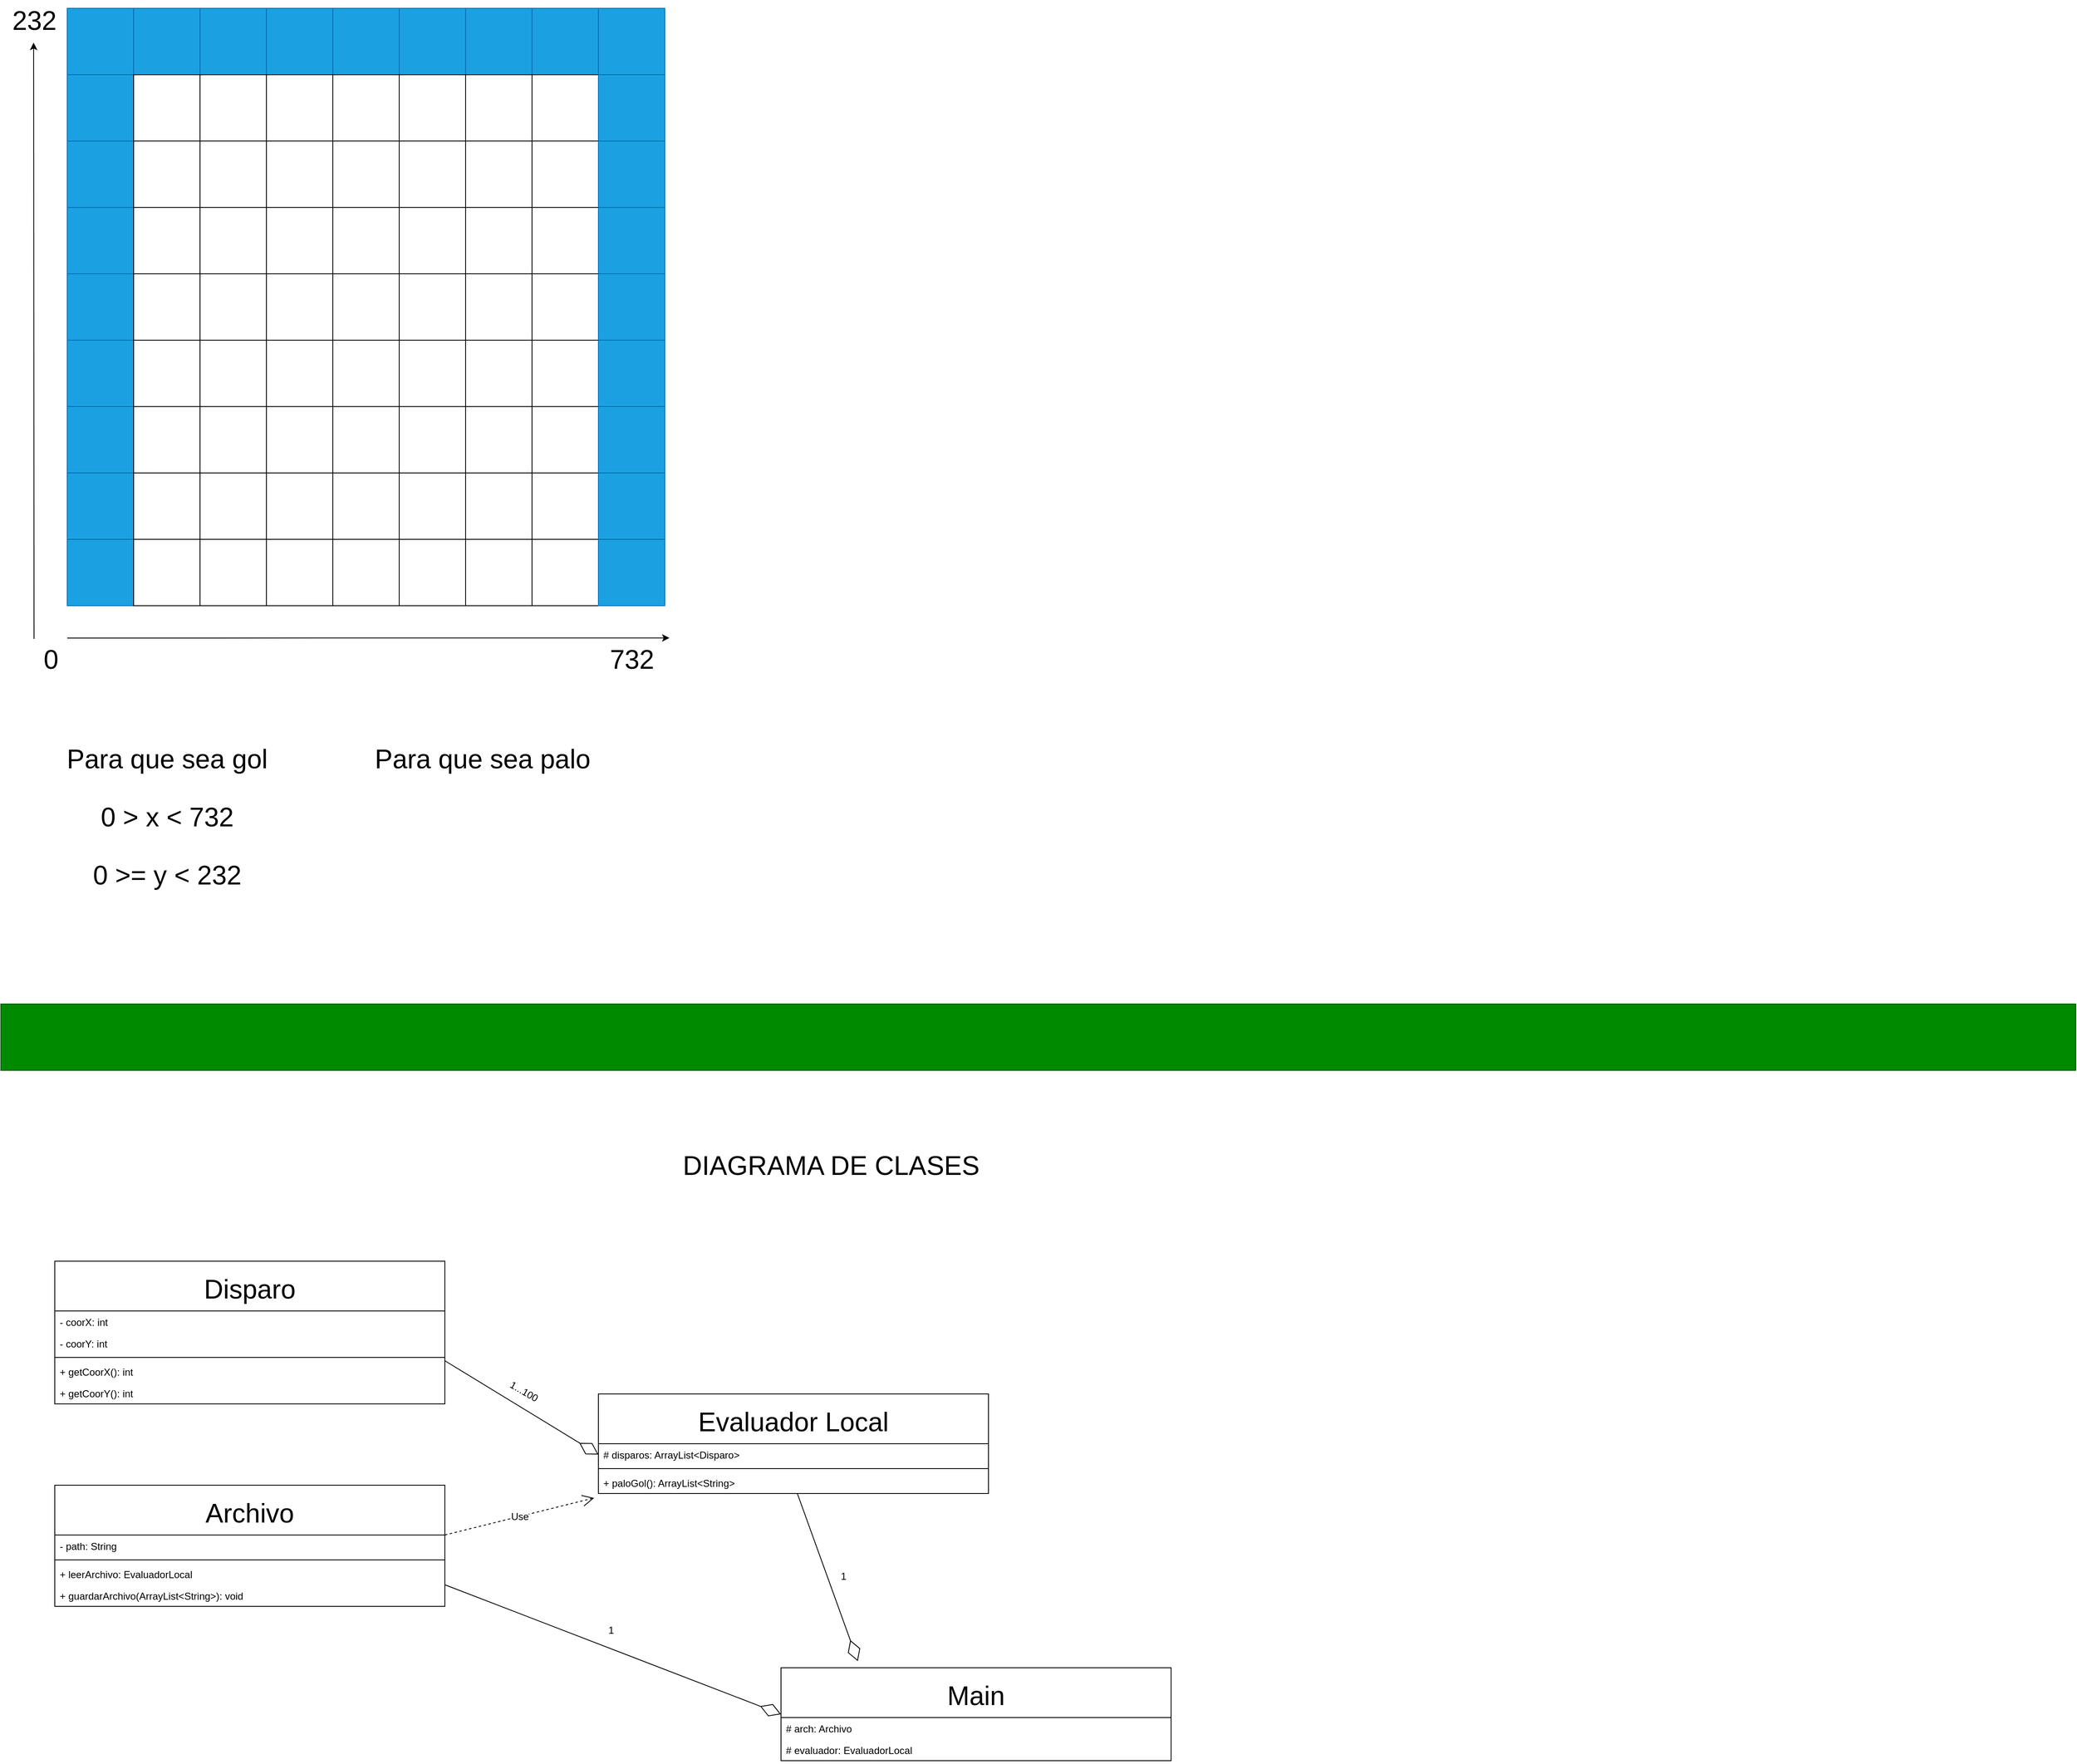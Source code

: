 <mxfile version="20.3.0" type="device"><diagram id="txeSFvCVHRjVFKFbOrUN" name="Page-1"><mxGraphModel dx="840" dy="1558" grid="1" gridSize="10" guides="1" tooltips="1" connect="1" arrows="1" fold="1" page="1" pageScale="1" pageWidth="4681" pageHeight="3300" math="0" shadow="0"><root><mxCell id="0"/><mxCell id="1" parent="0"/><mxCell id="jHwqBio6zc9p_e6RadGg-1" value="" style="whiteSpace=wrap;html=1;aspect=fixed;fillColor=#1ba1e2;fontColor=#ffffff;strokeColor=#006EAF;" vertex="1" parent="1"><mxGeometry x="80" y="160" width="80" height="80" as="geometry"/></mxCell><mxCell id="jHwqBio6zc9p_e6RadGg-2" value="" style="whiteSpace=wrap;html=1;aspect=fixed;fillColor=#1ba1e2;fontColor=#ffffff;strokeColor=#006EAF;" vertex="1" parent="1"><mxGeometry x="80" y="240" width="80" height="80" as="geometry"/></mxCell><mxCell id="jHwqBio6zc9p_e6RadGg-3" value="" style="whiteSpace=wrap;html=1;aspect=fixed;fillColor=#1ba1e2;fontColor=#ffffff;strokeColor=#006EAF;" vertex="1" parent="1"><mxGeometry x="80" y="320" width="80" height="80" as="geometry"/></mxCell><mxCell id="jHwqBio6zc9p_e6RadGg-4" value="" style="whiteSpace=wrap;html=1;aspect=fixed;fillColor=#1ba1e2;fontColor=#ffffff;strokeColor=#006EAF;" vertex="1" parent="1"><mxGeometry x="80" y="400" width="80" height="80" as="geometry"/></mxCell><mxCell id="jHwqBio6zc9p_e6RadGg-5" value="" style="whiteSpace=wrap;html=1;aspect=fixed;fillColor=#1ba1e2;fontColor=#ffffff;strokeColor=#006EAF;" vertex="1" parent="1"><mxGeometry x="80" y="560" width="80" height="80" as="geometry"/></mxCell><mxCell id="jHwqBio6zc9p_e6RadGg-6" value="" style="whiteSpace=wrap;html=1;aspect=fixed;fillColor=#1ba1e2;fontColor=#ffffff;strokeColor=#006EAF;" vertex="1" parent="1"><mxGeometry x="80" y="640" width="80" height="80" as="geometry"/></mxCell><mxCell id="jHwqBio6zc9p_e6RadGg-7" value="" style="whiteSpace=wrap;html=1;aspect=fixed;fillColor=#1ba1e2;fontColor=#ffffff;strokeColor=#006EAF;" vertex="1" parent="1"><mxGeometry x="80" y="720" width="80" height="80" as="geometry"/></mxCell><mxCell id="jHwqBio6zc9p_e6RadGg-8" value="" style="whiteSpace=wrap;html=1;aspect=fixed;fillColor=#1ba1e2;fontColor=#ffffff;strokeColor=#006EAF;" vertex="1" parent="1"><mxGeometry x="80" y="800" width="80" height="80" as="geometry"/></mxCell><mxCell id="jHwqBio6zc9p_e6RadGg-9" value="" style="whiteSpace=wrap;html=1;aspect=fixed;fillColor=#1ba1e2;fontColor=#ffffff;strokeColor=#006EAF;fontSize=32;" vertex="1" parent="1"><mxGeometry x="80" y="480" width="80" height="80" as="geometry"/></mxCell><mxCell id="jHwqBio6zc9p_e6RadGg-10" value="" style="whiteSpace=wrap;html=1;aspect=fixed;fillColor=#1ba1e2;fontColor=#ffffff;strokeColor=#006EAF;" vertex="1" parent="1"><mxGeometry x="160" y="160" width="80" height="80" as="geometry"/></mxCell><mxCell id="jHwqBio6zc9p_e6RadGg-11" value="" style="whiteSpace=wrap;html=1;aspect=fixed;" vertex="1" parent="1"><mxGeometry x="160" y="240" width="80" height="80" as="geometry"/></mxCell><mxCell id="jHwqBio6zc9p_e6RadGg-12" value="" style="whiteSpace=wrap;html=1;aspect=fixed;" vertex="1" parent="1"><mxGeometry x="160" y="320" width="80" height="80" as="geometry"/></mxCell><mxCell id="jHwqBio6zc9p_e6RadGg-13" value="" style="whiteSpace=wrap;html=1;aspect=fixed;" vertex="1" parent="1"><mxGeometry x="160" y="400" width="80" height="80" as="geometry"/></mxCell><mxCell id="jHwqBio6zc9p_e6RadGg-14" value="" style="whiteSpace=wrap;html=1;aspect=fixed;" vertex="1" parent="1"><mxGeometry x="160" y="560" width="80" height="80" as="geometry"/></mxCell><mxCell id="jHwqBio6zc9p_e6RadGg-15" value="" style="whiteSpace=wrap;html=1;aspect=fixed;" vertex="1" parent="1"><mxGeometry x="160" y="640" width="80" height="80" as="geometry"/></mxCell><mxCell id="jHwqBio6zc9p_e6RadGg-16" value="" style="whiteSpace=wrap;html=1;aspect=fixed;" vertex="1" parent="1"><mxGeometry x="160" y="720" width="80" height="80" as="geometry"/></mxCell><mxCell id="jHwqBio6zc9p_e6RadGg-17" value="" style="whiteSpace=wrap;html=1;aspect=fixed;" vertex="1" parent="1"><mxGeometry x="160" y="800" width="80" height="80" as="geometry"/></mxCell><mxCell id="jHwqBio6zc9p_e6RadGg-18" value="" style="whiteSpace=wrap;html=1;aspect=fixed;" vertex="1" parent="1"><mxGeometry x="160" y="480" width="80" height="80" as="geometry"/></mxCell><mxCell id="jHwqBio6zc9p_e6RadGg-19" value="" style="whiteSpace=wrap;html=1;aspect=fixed;fillColor=#1ba1e2;fontColor=#ffffff;strokeColor=#006EAF;" vertex="1" parent="1"><mxGeometry x="240" y="160" width="80" height="80" as="geometry"/></mxCell><mxCell id="jHwqBio6zc9p_e6RadGg-20" value="" style="whiteSpace=wrap;html=1;aspect=fixed;" vertex="1" parent="1"><mxGeometry x="240" y="240" width="80" height="80" as="geometry"/></mxCell><mxCell id="jHwqBio6zc9p_e6RadGg-21" value="" style="whiteSpace=wrap;html=1;aspect=fixed;" vertex="1" parent="1"><mxGeometry x="240" y="320" width="80" height="80" as="geometry"/></mxCell><mxCell id="jHwqBio6zc9p_e6RadGg-22" value="" style="whiteSpace=wrap;html=1;aspect=fixed;" vertex="1" parent="1"><mxGeometry x="240" y="400" width="80" height="80" as="geometry"/></mxCell><mxCell id="jHwqBio6zc9p_e6RadGg-23" value="" style="whiteSpace=wrap;html=1;aspect=fixed;" vertex="1" parent="1"><mxGeometry x="240" y="560" width="80" height="80" as="geometry"/></mxCell><mxCell id="jHwqBio6zc9p_e6RadGg-24" value="" style="whiteSpace=wrap;html=1;aspect=fixed;" vertex="1" parent="1"><mxGeometry x="240" y="640" width="80" height="80" as="geometry"/></mxCell><mxCell id="jHwqBio6zc9p_e6RadGg-25" value="" style="whiteSpace=wrap;html=1;aspect=fixed;" vertex="1" parent="1"><mxGeometry x="240" y="720" width="80" height="80" as="geometry"/></mxCell><mxCell id="jHwqBio6zc9p_e6RadGg-26" value="" style="whiteSpace=wrap;html=1;aspect=fixed;" vertex="1" parent="1"><mxGeometry x="240" y="800" width="80" height="80" as="geometry"/></mxCell><mxCell id="jHwqBio6zc9p_e6RadGg-27" value="" style="whiteSpace=wrap;html=1;aspect=fixed;" vertex="1" parent="1"><mxGeometry x="240" y="480" width="80" height="80" as="geometry"/></mxCell><mxCell id="jHwqBio6zc9p_e6RadGg-28" value="" style="whiteSpace=wrap;html=1;aspect=fixed;fillColor=#1ba1e2;fontColor=#ffffff;strokeColor=#006EAF;" vertex="1" parent="1"><mxGeometry x="320" y="160" width="80" height="80" as="geometry"/></mxCell><mxCell id="jHwqBio6zc9p_e6RadGg-29" value="" style="whiteSpace=wrap;html=1;aspect=fixed;" vertex="1" parent="1"><mxGeometry x="320" y="240" width="80" height="80" as="geometry"/></mxCell><mxCell id="jHwqBio6zc9p_e6RadGg-30" value="" style="whiteSpace=wrap;html=1;aspect=fixed;" vertex="1" parent="1"><mxGeometry x="320" y="320" width="80" height="80" as="geometry"/></mxCell><mxCell id="jHwqBio6zc9p_e6RadGg-31" value="" style="whiteSpace=wrap;html=1;aspect=fixed;" vertex="1" parent="1"><mxGeometry x="320" y="400" width="80" height="80" as="geometry"/></mxCell><mxCell id="jHwqBio6zc9p_e6RadGg-32" value="" style="whiteSpace=wrap;html=1;aspect=fixed;" vertex="1" parent="1"><mxGeometry x="320" y="560" width="80" height="80" as="geometry"/></mxCell><mxCell id="jHwqBio6zc9p_e6RadGg-33" value="" style="whiteSpace=wrap;html=1;aspect=fixed;" vertex="1" parent="1"><mxGeometry x="320" y="640" width="80" height="80" as="geometry"/></mxCell><mxCell id="jHwqBio6zc9p_e6RadGg-34" value="" style="whiteSpace=wrap;html=1;aspect=fixed;" vertex="1" parent="1"><mxGeometry x="320" y="720" width="80" height="80" as="geometry"/></mxCell><mxCell id="jHwqBio6zc9p_e6RadGg-35" value="" style="whiteSpace=wrap;html=1;aspect=fixed;" vertex="1" parent="1"><mxGeometry x="320" y="800" width="80" height="80" as="geometry"/></mxCell><mxCell id="jHwqBio6zc9p_e6RadGg-36" value="" style="whiteSpace=wrap;html=1;aspect=fixed;" vertex="1" parent="1"><mxGeometry x="320" y="480" width="80" height="80" as="geometry"/></mxCell><mxCell id="jHwqBio6zc9p_e6RadGg-37" value="" style="whiteSpace=wrap;html=1;aspect=fixed;fillColor=#1ba1e2;fontColor=#ffffff;strokeColor=#006EAF;" vertex="1" parent="1"><mxGeometry x="480" y="160" width="80" height="80" as="geometry"/></mxCell><mxCell id="jHwqBio6zc9p_e6RadGg-38" value="" style="whiteSpace=wrap;html=1;aspect=fixed;" vertex="1" parent="1"><mxGeometry x="480" y="240" width="80" height="80" as="geometry"/></mxCell><mxCell id="jHwqBio6zc9p_e6RadGg-39" value="" style="whiteSpace=wrap;html=1;aspect=fixed;" vertex="1" parent="1"><mxGeometry x="480" y="320" width="80" height="80" as="geometry"/></mxCell><mxCell id="jHwqBio6zc9p_e6RadGg-40" value="" style="whiteSpace=wrap;html=1;aspect=fixed;" vertex="1" parent="1"><mxGeometry x="480" y="400" width="80" height="80" as="geometry"/></mxCell><mxCell id="jHwqBio6zc9p_e6RadGg-41" value="" style="whiteSpace=wrap;html=1;aspect=fixed;" vertex="1" parent="1"><mxGeometry x="480" y="560" width="80" height="80" as="geometry"/></mxCell><mxCell id="jHwqBio6zc9p_e6RadGg-42" value="" style="whiteSpace=wrap;html=1;aspect=fixed;" vertex="1" parent="1"><mxGeometry x="480" y="640" width="80" height="80" as="geometry"/></mxCell><mxCell id="jHwqBio6zc9p_e6RadGg-43" value="" style="whiteSpace=wrap;html=1;aspect=fixed;" vertex="1" parent="1"><mxGeometry x="480" y="720" width="80" height="80" as="geometry"/></mxCell><mxCell id="jHwqBio6zc9p_e6RadGg-44" value="" style="whiteSpace=wrap;html=1;aspect=fixed;" vertex="1" parent="1"><mxGeometry x="480" y="800" width="80" height="80" as="geometry"/></mxCell><mxCell id="jHwqBio6zc9p_e6RadGg-45" value="" style="whiteSpace=wrap;html=1;aspect=fixed;" vertex="1" parent="1"><mxGeometry x="480" y="480" width="80" height="80" as="geometry"/></mxCell><mxCell id="jHwqBio6zc9p_e6RadGg-46" value="" style="whiteSpace=wrap;html=1;aspect=fixed;fillColor=#1ba1e2;fontColor=#ffffff;strokeColor=#006EAF;" vertex="1" parent="1"><mxGeometry x="560" y="160" width="80" height="80" as="geometry"/></mxCell><mxCell id="jHwqBio6zc9p_e6RadGg-47" value="" style="whiteSpace=wrap;html=1;aspect=fixed;" vertex="1" parent="1"><mxGeometry x="560" y="240" width="80" height="80" as="geometry"/></mxCell><mxCell id="jHwqBio6zc9p_e6RadGg-48" value="" style="whiteSpace=wrap;html=1;aspect=fixed;" vertex="1" parent="1"><mxGeometry x="560" y="320" width="80" height="80" as="geometry"/></mxCell><mxCell id="jHwqBio6zc9p_e6RadGg-49" value="" style="whiteSpace=wrap;html=1;aspect=fixed;" vertex="1" parent="1"><mxGeometry x="560" y="400" width="80" height="80" as="geometry"/></mxCell><mxCell id="jHwqBio6zc9p_e6RadGg-50" value="" style="whiteSpace=wrap;html=1;aspect=fixed;" vertex="1" parent="1"><mxGeometry x="560" y="560" width="80" height="80" as="geometry"/></mxCell><mxCell id="jHwqBio6zc9p_e6RadGg-51" value="" style="whiteSpace=wrap;html=1;aspect=fixed;" vertex="1" parent="1"><mxGeometry x="560" y="640" width="80" height="80" as="geometry"/></mxCell><mxCell id="jHwqBio6zc9p_e6RadGg-52" value="" style="whiteSpace=wrap;html=1;aspect=fixed;" vertex="1" parent="1"><mxGeometry x="560" y="720" width="80" height="80" as="geometry"/></mxCell><mxCell id="jHwqBio6zc9p_e6RadGg-53" value="" style="whiteSpace=wrap;html=1;aspect=fixed;" vertex="1" parent="1"><mxGeometry x="560" y="800" width="80" height="80" as="geometry"/></mxCell><mxCell id="jHwqBio6zc9p_e6RadGg-54" value="" style="whiteSpace=wrap;html=1;aspect=fixed;" vertex="1" parent="1"><mxGeometry x="560" y="480" width="80" height="80" as="geometry"/></mxCell><mxCell id="jHwqBio6zc9p_e6RadGg-55" value="" style="whiteSpace=wrap;html=1;aspect=fixed;fillColor=#1ba1e2;fontColor=#ffffff;strokeColor=#006EAF;" vertex="1" parent="1"><mxGeometry x="640" y="160" width="80" height="80" as="geometry"/></mxCell><mxCell id="jHwqBio6zc9p_e6RadGg-56" value="" style="whiteSpace=wrap;html=1;aspect=fixed;" vertex="1" parent="1"><mxGeometry x="640" y="240" width="80" height="80" as="geometry"/></mxCell><mxCell id="jHwqBio6zc9p_e6RadGg-57" value="" style="whiteSpace=wrap;html=1;aspect=fixed;" vertex="1" parent="1"><mxGeometry x="640" y="320" width="80" height="80" as="geometry"/></mxCell><mxCell id="jHwqBio6zc9p_e6RadGg-58" value="" style="whiteSpace=wrap;html=1;aspect=fixed;" vertex="1" parent="1"><mxGeometry x="640" y="400" width="80" height="80" as="geometry"/></mxCell><mxCell id="jHwqBio6zc9p_e6RadGg-59" value="" style="whiteSpace=wrap;html=1;aspect=fixed;" vertex="1" parent="1"><mxGeometry x="640" y="560" width="80" height="80" as="geometry"/></mxCell><mxCell id="jHwqBio6zc9p_e6RadGg-60" value="" style="whiteSpace=wrap;html=1;aspect=fixed;" vertex="1" parent="1"><mxGeometry x="640" y="640" width="80" height="80" as="geometry"/></mxCell><mxCell id="jHwqBio6zc9p_e6RadGg-61" value="" style="whiteSpace=wrap;html=1;aspect=fixed;" vertex="1" parent="1"><mxGeometry x="640" y="720" width="80" height="80" as="geometry"/></mxCell><mxCell id="jHwqBio6zc9p_e6RadGg-62" value="" style="whiteSpace=wrap;html=1;aspect=fixed;" vertex="1" parent="1"><mxGeometry x="640" y="800" width="80" height="80" as="geometry"/></mxCell><mxCell id="jHwqBio6zc9p_e6RadGg-63" value="" style="whiteSpace=wrap;html=1;aspect=fixed;" vertex="1" parent="1"><mxGeometry x="640" y="480" width="80" height="80" as="geometry"/></mxCell><mxCell id="jHwqBio6zc9p_e6RadGg-64" value="" style="whiteSpace=wrap;html=1;aspect=fixed;fillColor=#1ba1e2;fontColor=#ffffff;strokeColor=#006EAF;" vertex="1" parent="1"><mxGeometry x="720" y="160" width="80" height="80" as="geometry"/></mxCell><mxCell id="jHwqBio6zc9p_e6RadGg-65" value="" style="whiteSpace=wrap;html=1;aspect=fixed;fillColor=#1ba1e2;fontColor=#ffffff;strokeColor=#006EAF;" vertex="1" parent="1"><mxGeometry x="720" y="240" width="80" height="80" as="geometry"/></mxCell><mxCell id="jHwqBio6zc9p_e6RadGg-66" value="" style="whiteSpace=wrap;html=1;aspect=fixed;fillColor=#1ba1e2;fontColor=#ffffff;strokeColor=#006EAF;" vertex="1" parent="1"><mxGeometry x="720" y="320" width="80" height="80" as="geometry"/></mxCell><mxCell id="jHwqBio6zc9p_e6RadGg-67" value="" style="whiteSpace=wrap;html=1;aspect=fixed;fillColor=#1ba1e2;fontColor=#ffffff;strokeColor=#006EAF;" vertex="1" parent="1"><mxGeometry x="720" y="400" width="80" height="80" as="geometry"/></mxCell><mxCell id="jHwqBio6zc9p_e6RadGg-68" value="" style="whiteSpace=wrap;html=1;aspect=fixed;fillColor=#1ba1e2;fontColor=#ffffff;strokeColor=#006EAF;" vertex="1" parent="1"><mxGeometry x="720" y="560" width="80" height="80" as="geometry"/></mxCell><mxCell id="jHwqBio6zc9p_e6RadGg-69" value="" style="whiteSpace=wrap;html=1;aspect=fixed;fillColor=#1ba1e2;fontColor=#ffffff;strokeColor=#006EAF;" vertex="1" parent="1"><mxGeometry x="720" y="640" width="80" height="80" as="geometry"/></mxCell><mxCell id="jHwqBio6zc9p_e6RadGg-70" value="" style="whiteSpace=wrap;html=1;aspect=fixed;fillColor=#1ba1e2;fontColor=#ffffff;strokeColor=#006EAF;" vertex="1" parent="1"><mxGeometry x="720" y="720" width="80" height="80" as="geometry"/></mxCell><mxCell id="jHwqBio6zc9p_e6RadGg-71" value="" style="whiteSpace=wrap;html=1;aspect=fixed;fillColor=#1ba1e2;fontColor=#ffffff;strokeColor=#006EAF;" vertex="1" parent="1"><mxGeometry x="720" y="800" width="80" height="80" as="geometry"/></mxCell><mxCell id="jHwqBio6zc9p_e6RadGg-72" value="" style="whiteSpace=wrap;html=1;aspect=fixed;fillColor=#1ba1e2;fontColor=#ffffff;strokeColor=#006EAF;fontSize=32;" vertex="1" parent="1"><mxGeometry x="720" y="480" width="80" height="80" as="geometry"/></mxCell><mxCell id="jHwqBio6zc9p_e6RadGg-73" value="" style="whiteSpace=wrap;html=1;aspect=fixed;fillColor=#1ba1e2;fontColor=#ffffff;strokeColor=#006EAF;" vertex="1" parent="1"><mxGeometry x="400" y="160" width="80" height="80" as="geometry"/></mxCell><mxCell id="jHwqBio6zc9p_e6RadGg-74" value="" style="whiteSpace=wrap;html=1;aspect=fixed;" vertex="1" parent="1"><mxGeometry x="400" y="240" width="80" height="80" as="geometry"/></mxCell><mxCell id="jHwqBio6zc9p_e6RadGg-75" value="" style="whiteSpace=wrap;html=1;aspect=fixed;" vertex="1" parent="1"><mxGeometry x="400" y="320" width="80" height="80" as="geometry"/></mxCell><mxCell id="jHwqBio6zc9p_e6RadGg-76" value="" style="whiteSpace=wrap;html=1;aspect=fixed;" vertex="1" parent="1"><mxGeometry x="400" y="400" width="80" height="80" as="geometry"/></mxCell><mxCell id="jHwqBio6zc9p_e6RadGg-77" value="" style="whiteSpace=wrap;html=1;aspect=fixed;" vertex="1" parent="1"><mxGeometry x="400" y="560" width="80" height="80" as="geometry"/></mxCell><mxCell id="jHwqBio6zc9p_e6RadGg-78" value="" style="whiteSpace=wrap;html=1;aspect=fixed;" vertex="1" parent="1"><mxGeometry x="400" y="640" width="80" height="80" as="geometry"/></mxCell><mxCell id="jHwqBio6zc9p_e6RadGg-79" value="" style="whiteSpace=wrap;html=1;aspect=fixed;" vertex="1" parent="1"><mxGeometry x="400" y="720" width="80" height="80" as="geometry"/></mxCell><mxCell id="jHwqBio6zc9p_e6RadGg-80" value="" style="whiteSpace=wrap;html=1;aspect=fixed;" vertex="1" parent="1"><mxGeometry x="400" y="800" width="80" height="80" as="geometry"/></mxCell><mxCell id="jHwqBio6zc9p_e6RadGg-81" value="" style="whiteSpace=wrap;html=1;aspect=fixed;" vertex="1" parent="1"><mxGeometry x="400" y="480" width="80" height="80" as="geometry"/></mxCell><mxCell id="jHwqBio6zc9p_e6RadGg-82" value="232" style="text;html=1;align=center;verticalAlign=middle;resizable=0;points=[];autosize=1;strokeColor=none;fillColor=none;fontSize=32;" vertex="1" parent="1"><mxGeometry y="150" width="80" height="50" as="geometry"/></mxCell><mxCell id="jHwqBio6zc9p_e6RadGg-83" value="0" style="text;html=1;align=center;verticalAlign=middle;resizable=0;points=[];autosize=1;strokeColor=none;fillColor=none;fontSize=32;" vertex="1" parent="1"><mxGeometry x="40" y="920" width="40" height="50" as="geometry"/></mxCell><mxCell id="jHwqBio6zc9p_e6RadGg-84" value="732" style="text;html=1;align=center;verticalAlign=middle;resizable=0;points=[];autosize=1;strokeColor=none;fillColor=none;fontSize=32;" vertex="1" parent="1"><mxGeometry x="720" y="920" width="80" height="50" as="geometry"/></mxCell><mxCell id="jHwqBio6zc9p_e6RadGg-85" value="" style="endArrow=classic;html=1;rounded=0;fontSize=32;entryX=1.071;entryY=-0.023;entryDx=0;entryDy=0;entryPerimeter=0;" edge="1" parent="1" target="jHwqBio6zc9p_e6RadGg-84"><mxGeometry width="50" height="50" relative="1" as="geometry"><mxPoint x="80" y="919" as="sourcePoint"/><mxPoint x="590" y="160" as="targetPoint"/></mxGeometry></mxCell><mxCell id="jHwqBio6zc9p_e6RadGg-86" value="" style="endArrow=classic;html=1;rounded=0;fontSize=32;entryX=0.494;entryY=1.028;entryDx=0;entryDy=0;entryPerimeter=0;" edge="1" parent="1" target="jHwqBio6zc9p_e6RadGg-82"><mxGeometry width="50" height="50" relative="1" as="geometry"><mxPoint x="40" y="920" as="sourcePoint"/><mxPoint x="290" y="540" as="targetPoint"/></mxGeometry></mxCell><mxCell id="jHwqBio6zc9p_e6RadGg-91" value="Para que sea gol" style="text;html=1;align=center;verticalAlign=middle;resizable=0;points=[];autosize=1;strokeColor=none;fillColor=none;fontSize=32;" vertex="1" parent="1"><mxGeometry x="65" y="1040" width="270" height="50" as="geometry"/></mxCell><mxCell id="jHwqBio6zc9p_e6RadGg-92" value="0 &amp;gt; x &amp;lt; 732" style="text;html=1;align=center;verticalAlign=middle;resizable=0;points=[];autosize=1;strokeColor=none;fillColor=none;fontSize=32;" vertex="1" parent="1"><mxGeometry x="110" y="1110" width="180" height="50" as="geometry"/></mxCell><mxCell id="jHwqBio6zc9p_e6RadGg-93" value="0 &amp;gt;= y &amp;lt; 232" style="text;html=1;align=center;verticalAlign=middle;resizable=0;points=[];autosize=1;strokeColor=none;fillColor=none;fontSize=32;" vertex="1" parent="1"><mxGeometry x="100" y="1180" width="200" height="50" as="geometry"/></mxCell><mxCell id="jHwqBio6zc9p_e6RadGg-94" value="Para que sea palo" style="text;html=1;align=center;verticalAlign=middle;resizable=0;points=[];autosize=1;strokeColor=none;fillColor=none;fontSize=32;" vertex="1" parent="1"><mxGeometry x="440" y="1040" width="280" height="50" as="geometry"/></mxCell><mxCell id="jHwqBio6zc9p_e6RadGg-96" value="" style="rounded=0;whiteSpace=wrap;html=1;fontSize=32;fillColor=#008a00;fontColor=#ffffff;strokeColor=#005700;" vertex="1" parent="1"><mxGeometry y="1360" width="2500" height="80" as="geometry"/></mxCell><mxCell id="jHwqBio6zc9p_e6RadGg-97" value="DIAGRAMA DE CLASES" style="text;html=1;align=center;verticalAlign=middle;resizable=0;points=[];autosize=1;strokeColor=none;fillColor=none;fontSize=32;" vertex="1" parent="1"><mxGeometry x="810" y="1530" width="380" height="50" as="geometry"/></mxCell><mxCell id="jHwqBio6zc9p_e6RadGg-98" value="Disparo" style="swimlane;fontStyle=0;childLayout=stackLayout;horizontal=1;startSize=60;fillColor=none;horizontalStack=0;resizeParent=1;resizeParentMax=0;resizeLast=0;collapsible=1;marginBottom=0;fontSize=32;" vertex="1" parent="1"><mxGeometry x="65" y="1670" width="470" height="172" as="geometry"/></mxCell><mxCell id="jHwqBio6zc9p_e6RadGg-99" value="- coorX: int" style="text;strokeColor=none;fillColor=none;align=left;verticalAlign=top;spacingLeft=4;spacingRight=4;overflow=hidden;rotatable=0;points=[[0,0.5],[1,0.5]];portConstraint=eastwest;fontSize=12;" vertex="1" parent="jHwqBio6zc9p_e6RadGg-98"><mxGeometry y="60" width="470" height="26" as="geometry"/></mxCell><mxCell id="jHwqBio6zc9p_e6RadGg-103" value="- coorY: int" style="text;strokeColor=none;fillColor=none;align=left;verticalAlign=top;spacingLeft=4;spacingRight=4;overflow=hidden;rotatable=0;points=[[0,0.5],[1,0.5]];portConstraint=eastwest;fontSize=12;" vertex="1" parent="jHwqBio6zc9p_e6RadGg-98"><mxGeometry y="86" width="470" height="26" as="geometry"/></mxCell><mxCell id="jHwqBio6zc9p_e6RadGg-104" value="" style="line;strokeWidth=1;fillColor=none;align=left;verticalAlign=middle;spacingTop=-1;spacingLeft=3;spacingRight=3;rotatable=0;labelPosition=right;points=[];portConstraint=eastwest;strokeColor=inherit;fontSize=12;" vertex="1" parent="jHwqBio6zc9p_e6RadGg-98"><mxGeometry y="112" width="470" height="8" as="geometry"/></mxCell><mxCell id="jHwqBio6zc9p_e6RadGg-102" value="+ getCoorX(): int" style="text;strokeColor=none;fillColor=none;align=left;verticalAlign=top;spacingLeft=4;spacingRight=4;overflow=hidden;rotatable=0;points=[[0,0.5],[1,0.5]];portConstraint=eastwest;fontSize=12;" vertex="1" parent="jHwqBio6zc9p_e6RadGg-98"><mxGeometry y="120" width="470" height="26" as="geometry"/></mxCell><mxCell id="jHwqBio6zc9p_e6RadGg-105" value="+ getCoorY(): int" style="text;strokeColor=none;fillColor=none;align=left;verticalAlign=top;spacingLeft=4;spacingRight=4;overflow=hidden;rotatable=0;points=[[0,0.5],[1,0.5]];portConstraint=eastwest;fontSize=12;" vertex="1" parent="jHwqBio6zc9p_e6RadGg-98"><mxGeometry y="146" width="470" height="26" as="geometry"/></mxCell><mxCell id="jHwqBio6zc9p_e6RadGg-106" value="Archivo" style="swimlane;fontStyle=0;childLayout=stackLayout;horizontal=1;startSize=60;fillColor=none;horizontalStack=0;resizeParent=1;resizeParentMax=0;resizeLast=0;collapsible=1;marginBottom=0;fontSize=32;" vertex="1" parent="1"><mxGeometry x="65" y="1940" width="470" height="146" as="geometry"/></mxCell><mxCell id="jHwqBio6zc9p_e6RadGg-107" value="- path: String" style="text;strokeColor=none;fillColor=none;align=left;verticalAlign=top;spacingLeft=4;spacingRight=4;overflow=hidden;rotatable=0;points=[[0,0.5],[1,0.5]];portConstraint=eastwest;fontSize=12;" vertex="1" parent="jHwqBio6zc9p_e6RadGg-106"><mxGeometry y="60" width="470" height="26" as="geometry"/></mxCell><mxCell id="jHwqBio6zc9p_e6RadGg-109" value="" style="line;strokeWidth=1;fillColor=none;align=left;verticalAlign=middle;spacingTop=-1;spacingLeft=3;spacingRight=3;rotatable=0;labelPosition=right;points=[];portConstraint=eastwest;strokeColor=inherit;fontSize=12;" vertex="1" parent="jHwqBio6zc9p_e6RadGg-106"><mxGeometry y="86" width="470" height="8" as="geometry"/></mxCell><mxCell id="jHwqBio6zc9p_e6RadGg-110" value="+ leerArchivo: EvaluadorLocal" style="text;strokeColor=none;fillColor=none;align=left;verticalAlign=top;spacingLeft=4;spacingRight=4;overflow=hidden;rotatable=0;points=[[0,0.5],[1,0.5]];portConstraint=eastwest;fontSize=12;" vertex="1" parent="jHwqBio6zc9p_e6RadGg-106"><mxGeometry y="94" width="470" height="26" as="geometry"/></mxCell><mxCell id="jHwqBio6zc9p_e6RadGg-111" value="+ guardarArchivo(ArrayList&lt;String&gt;): void" style="text;strokeColor=none;fillColor=none;align=left;verticalAlign=top;spacingLeft=4;spacingRight=4;overflow=hidden;rotatable=0;points=[[0,0.5],[1,0.5]];portConstraint=eastwest;fontSize=12;" vertex="1" parent="jHwqBio6zc9p_e6RadGg-106"><mxGeometry y="120" width="470" height="26" as="geometry"/></mxCell><mxCell id="jHwqBio6zc9p_e6RadGg-112" value="Evaluador Local" style="swimlane;fontStyle=0;childLayout=stackLayout;horizontal=1;startSize=60;fillColor=none;horizontalStack=0;resizeParent=1;resizeParentMax=0;resizeLast=0;collapsible=1;marginBottom=0;fontSize=32;" vertex="1" parent="1"><mxGeometry x="720" y="1830" width="470" height="120" as="geometry"/></mxCell><mxCell id="jHwqBio6zc9p_e6RadGg-113" value="# disparos: ArrayList&lt;Disparo&gt;" style="text;strokeColor=none;fillColor=none;align=left;verticalAlign=top;spacingLeft=4;spacingRight=4;overflow=hidden;rotatable=0;points=[[0,0.5],[1,0.5]];portConstraint=eastwest;fontSize=12;" vertex="1" parent="jHwqBio6zc9p_e6RadGg-112"><mxGeometry y="60" width="470" height="26" as="geometry"/></mxCell><mxCell id="jHwqBio6zc9p_e6RadGg-114" value="" style="line;strokeWidth=1;fillColor=none;align=left;verticalAlign=middle;spacingTop=-1;spacingLeft=3;spacingRight=3;rotatable=0;labelPosition=right;points=[];portConstraint=eastwest;strokeColor=inherit;fontSize=12;" vertex="1" parent="jHwqBio6zc9p_e6RadGg-112"><mxGeometry y="86" width="470" height="8" as="geometry"/></mxCell><mxCell id="jHwqBio6zc9p_e6RadGg-115" value="+ paloGol(): ArrayList&lt;String&gt;" style="text;strokeColor=none;fillColor=none;align=left;verticalAlign=top;spacingLeft=4;spacingRight=4;overflow=hidden;rotatable=0;points=[[0,0.5],[1,0.5]];portConstraint=eastwest;fontSize=12;" vertex="1" parent="jHwqBio6zc9p_e6RadGg-112"><mxGeometry y="94" width="470" height="26" as="geometry"/></mxCell><mxCell id="jHwqBio6zc9p_e6RadGg-117" value="Main" style="swimlane;fontStyle=0;childLayout=stackLayout;horizontal=1;startSize=60;fillColor=none;horizontalStack=0;resizeParent=1;resizeParentMax=0;resizeLast=0;collapsible=1;marginBottom=0;fontSize=32;" vertex="1" parent="1"><mxGeometry x="940" y="2160" width="470" height="112" as="geometry"/></mxCell><mxCell id="jHwqBio6zc9p_e6RadGg-118" value="# arch: Archivo" style="text;strokeColor=none;fillColor=none;align=left;verticalAlign=top;spacingLeft=4;spacingRight=4;overflow=hidden;rotatable=0;points=[[0,0.5],[1,0.5]];portConstraint=eastwest;fontSize=12;" vertex="1" parent="jHwqBio6zc9p_e6RadGg-117"><mxGeometry y="60" width="470" height="26" as="geometry"/></mxCell><mxCell id="jHwqBio6zc9p_e6RadGg-121" value="# evaluador: EvaluadorLocal" style="text;strokeColor=none;fillColor=none;align=left;verticalAlign=top;spacingLeft=4;spacingRight=4;overflow=hidden;rotatable=0;points=[[0,0.5],[1,0.5]];portConstraint=eastwest;fontSize=12;" vertex="1" parent="jHwqBio6zc9p_e6RadGg-117"><mxGeometry y="86" width="470" height="26" as="geometry"/></mxCell><mxCell id="jHwqBio6zc9p_e6RadGg-122" value="" style="endArrow=diamondThin;endFill=0;endSize=24;html=1;rounded=0;fontSize=12;entryX=0;entryY=0.5;entryDx=0;entryDy=0;" edge="1" parent="1" target="jHwqBio6zc9p_e6RadGg-113"><mxGeometry width="160" relative="1" as="geometry"><mxPoint x="535" y="1790" as="sourcePoint"/><mxPoint x="695" y="1790" as="targetPoint"/></mxGeometry></mxCell><mxCell id="jHwqBio6zc9p_e6RadGg-123" value="1...100" style="text;html=1;align=center;verticalAlign=middle;resizable=0;points=[];autosize=1;strokeColor=none;fillColor=none;fontSize=12;rotation=30;" vertex="1" parent="1"><mxGeometry x="600" y="1812" width="60" height="30" as="geometry"/></mxCell><mxCell id="jHwqBio6zc9p_e6RadGg-125" value="" style="endArrow=diamondThin;endFill=0;endSize=24;html=1;rounded=0;fontSize=12;entryX=0.197;entryY=-0.071;entryDx=0;entryDy=0;entryPerimeter=0;" edge="1" parent="1" source="jHwqBio6zc9p_e6RadGg-115" target="jHwqBio6zc9p_e6RadGg-117"><mxGeometry width="160" relative="1" as="geometry"><mxPoint x="740" y="2070" as="sourcePoint"/><mxPoint x="900" y="2070" as="targetPoint"/></mxGeometry></mxCell><mxCell id="jHwqBio6zc9p_e6RadGg-126" value="1" style="text;html=1;align=center;verticalAlign=middle;resizable=0;points=[];autosize=1;strokeColor=none;fillColor=none;fontSize=12;" vertex="1" parent="1"><mxGeometry x="1000" y="2035" width="30" height="30" as="geometry"/></mxCell><mxCell id="jHwqBio6zc9p_e6RadGg-127" value="" style="endArrow=diamondThin;endFill=0;endSize=24;html=1;rounded=0;fontSize=12;entryX=0;entryY=0.5;entryDx=0;entryDy=0;" edge="1" parent="1" target="jHwqBio6zc9p_e6RadGg-117"><mxGeometry width="160" relative="1" as="geometry"><mxPoint x="535" y="2060" as="sourcePoint"/><mxPoint x="695" y="2060" as="targetPoint"/></mxGeometry></mxCell><mxCell id="jHwqBio6zc9p_e6RadGg-128" value="1" style="text;html=1;align=center;verticalAlign=middle;resizable=0;points=[];autosize=1;strokeColor=none;fillColor=none;fontSize=12;" vertex="1" parent="1"><mxGeometry x="720" y="2100" width="30" height="30" as="geometry"/></mxCell><mxCell id="jHwqBio6zc9p_e6RadGg-129" value="Use" style="endArrow=open;endSize=12;dashed=1;html=1;rounded=0;fontSize=12;entryX=-0.011;entryY=1.205;entryDx=0;entryDy=0;entryPerimeter=0;" edge="1" parent="1" target="jHwqBio6zc9p_e6RadGg-115"><mxGeometry width="160" relative="1" as="geometry"><mxPoint x="535" y="2000" as="sourcePoint"/><mxPoint x="695" y="2000" as="targetPoint"/></mxGeometry></mxCell></root></mxGraphModel></diagram></mxfile>